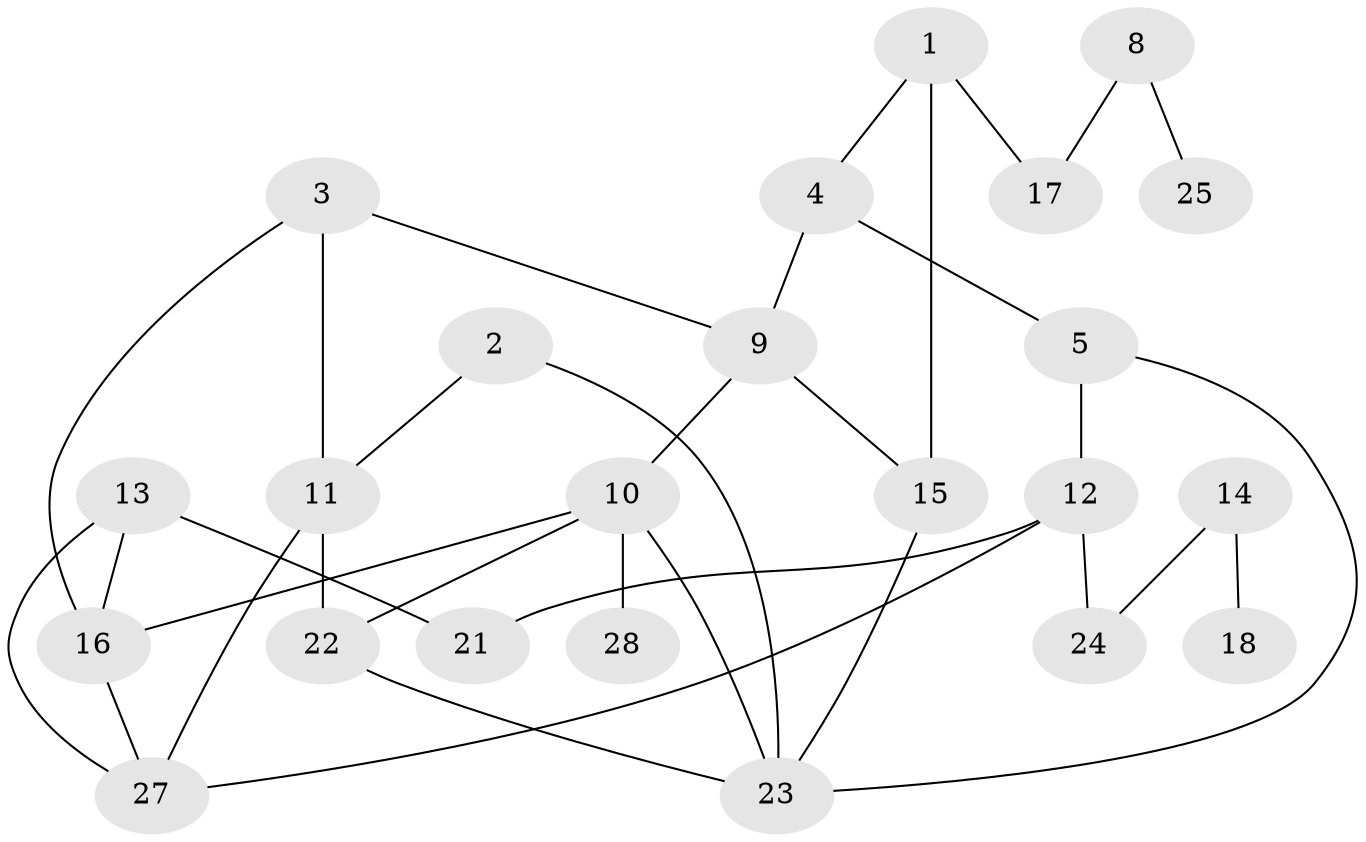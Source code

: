 // original degree distribution, {3: 0.2545454545454545, 2: 0.4, 1: 0.16363636363636364, 0: 0.05454545454545454, 4: 0.09090909090909091, 5: 0.01818181818181818, 6: 0.01818181818181818}
// Generated by graph-tools (version 1.1) at 2025/33/03/09/25 02:33:33]
// undirected, 23 vertices, 33 edges
graph export_dot {
graph [start="1"]
  node [color=gray90,style=filled];
  1;
  2;
  3;
  4;
  5;
  8;
  9;
  10;
  11;
  12;
  13;
  14;
  15;
  16;
  17;
  18;
  21;
  22;
  23;
  24;
  25;
  27;
  28;
  1 -- 4 [weight=1.0];
  1 -- 15 [weight=1.0];
  1 -- 17 [weight=1.0];
  2 -- 11 [weight=1.0];
  2 -- 23 [weight=1.0];
  3 -- 9 [weight=1.0];
  3 -- 11 [weight=1.0];
  3 -- 16 [weight=1.0];
  4 -- 5 [weight=1.0];
  4 -- 9 [weight=1.0];
  5 -- 12 [weight=1.0];
  5 -- 23 [weight=1.0];
  8 -- 17 [weight=1.0];
  8 -- 25 [weight=1.0];
  9 -- 10 [weight=1.0];
  9 -- 15 [weight=1.0];
  10 -- 16 [weight=1.0];
  10 -- 22 [weight=1.0];
  10 -- 23 [weight=1.0];
  10 -- 28 [weight=1.0];
  11 -- 22 [weight=1.0];
  11 -- 27 [weight=1.0];
  12 -- 21 [weight=1.0];
  12 -- 24 [weight=1.0];
  12 -- 27 [weight=1.0];
  13 -- 16 [weight=2.0];
  13 -- 21 [weight=1.0];
  13 -- 27 [weight=1.0];
  14 -- 18 [weight=1.0];
  14 -- 24 [weight=1.0];
  15 -- 23 [weight=1.0];
  16 -- 27 [weight=1.0];
  22 -- 23 [weight=2.0];
}
